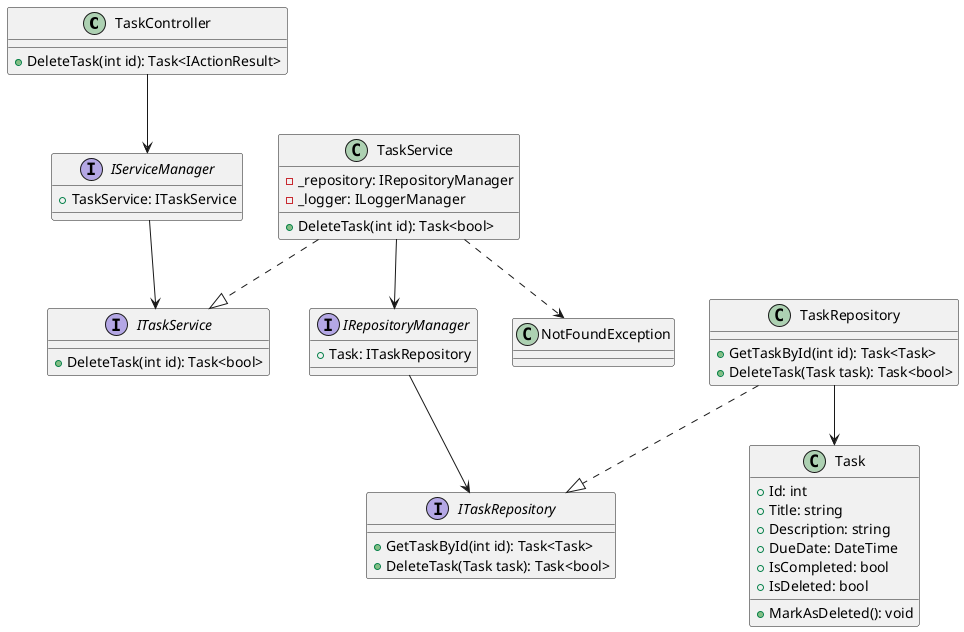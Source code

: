 @startuml
class TaskController {
  +DeleteTask(int id): Task<IActionResult>
}

interface IServiceManager {
  +TaskService: ITaskService
}

interface ITaskService {
  +DeleteTask(int id): Task<bool>
}

class TaskService {
  -_repository: IRepositoryManager
  -_logger: ILoggerManager
  +DeleteTask(int id): Task<bool>
}

interface IRepositoryManager {
  +Task: ITaskRepository
}

interface ITaskRepository {
  +GetTaskById(int id): Task<Task>
  +DeleteTask(Task task): Task<bool>
}

class TaskRepository {
  +GetTaskById(int id): Task<Task>
  +DeleteTask(Task task): Task<bool>
}

class Task {
  +Id: int
  +Title: string
  +Description: string
  +DueDate: DateTime
  +IsCompleted: bool
  +IsDeleted: bool
  +MarkAsDeleted(): void
}

class NotFoundException {
}

TaskController --> IServiceManager
IServiceManager --> ITaskService
TaskService ..|> ITaskService
TaskService --> IRepositoryManager
IRepositoryManager --> ITaskRepository
TaskRepository ..|> ITaskRepository
TaskRepository --> Task
TaskService ..> NotFoundException

@enduml